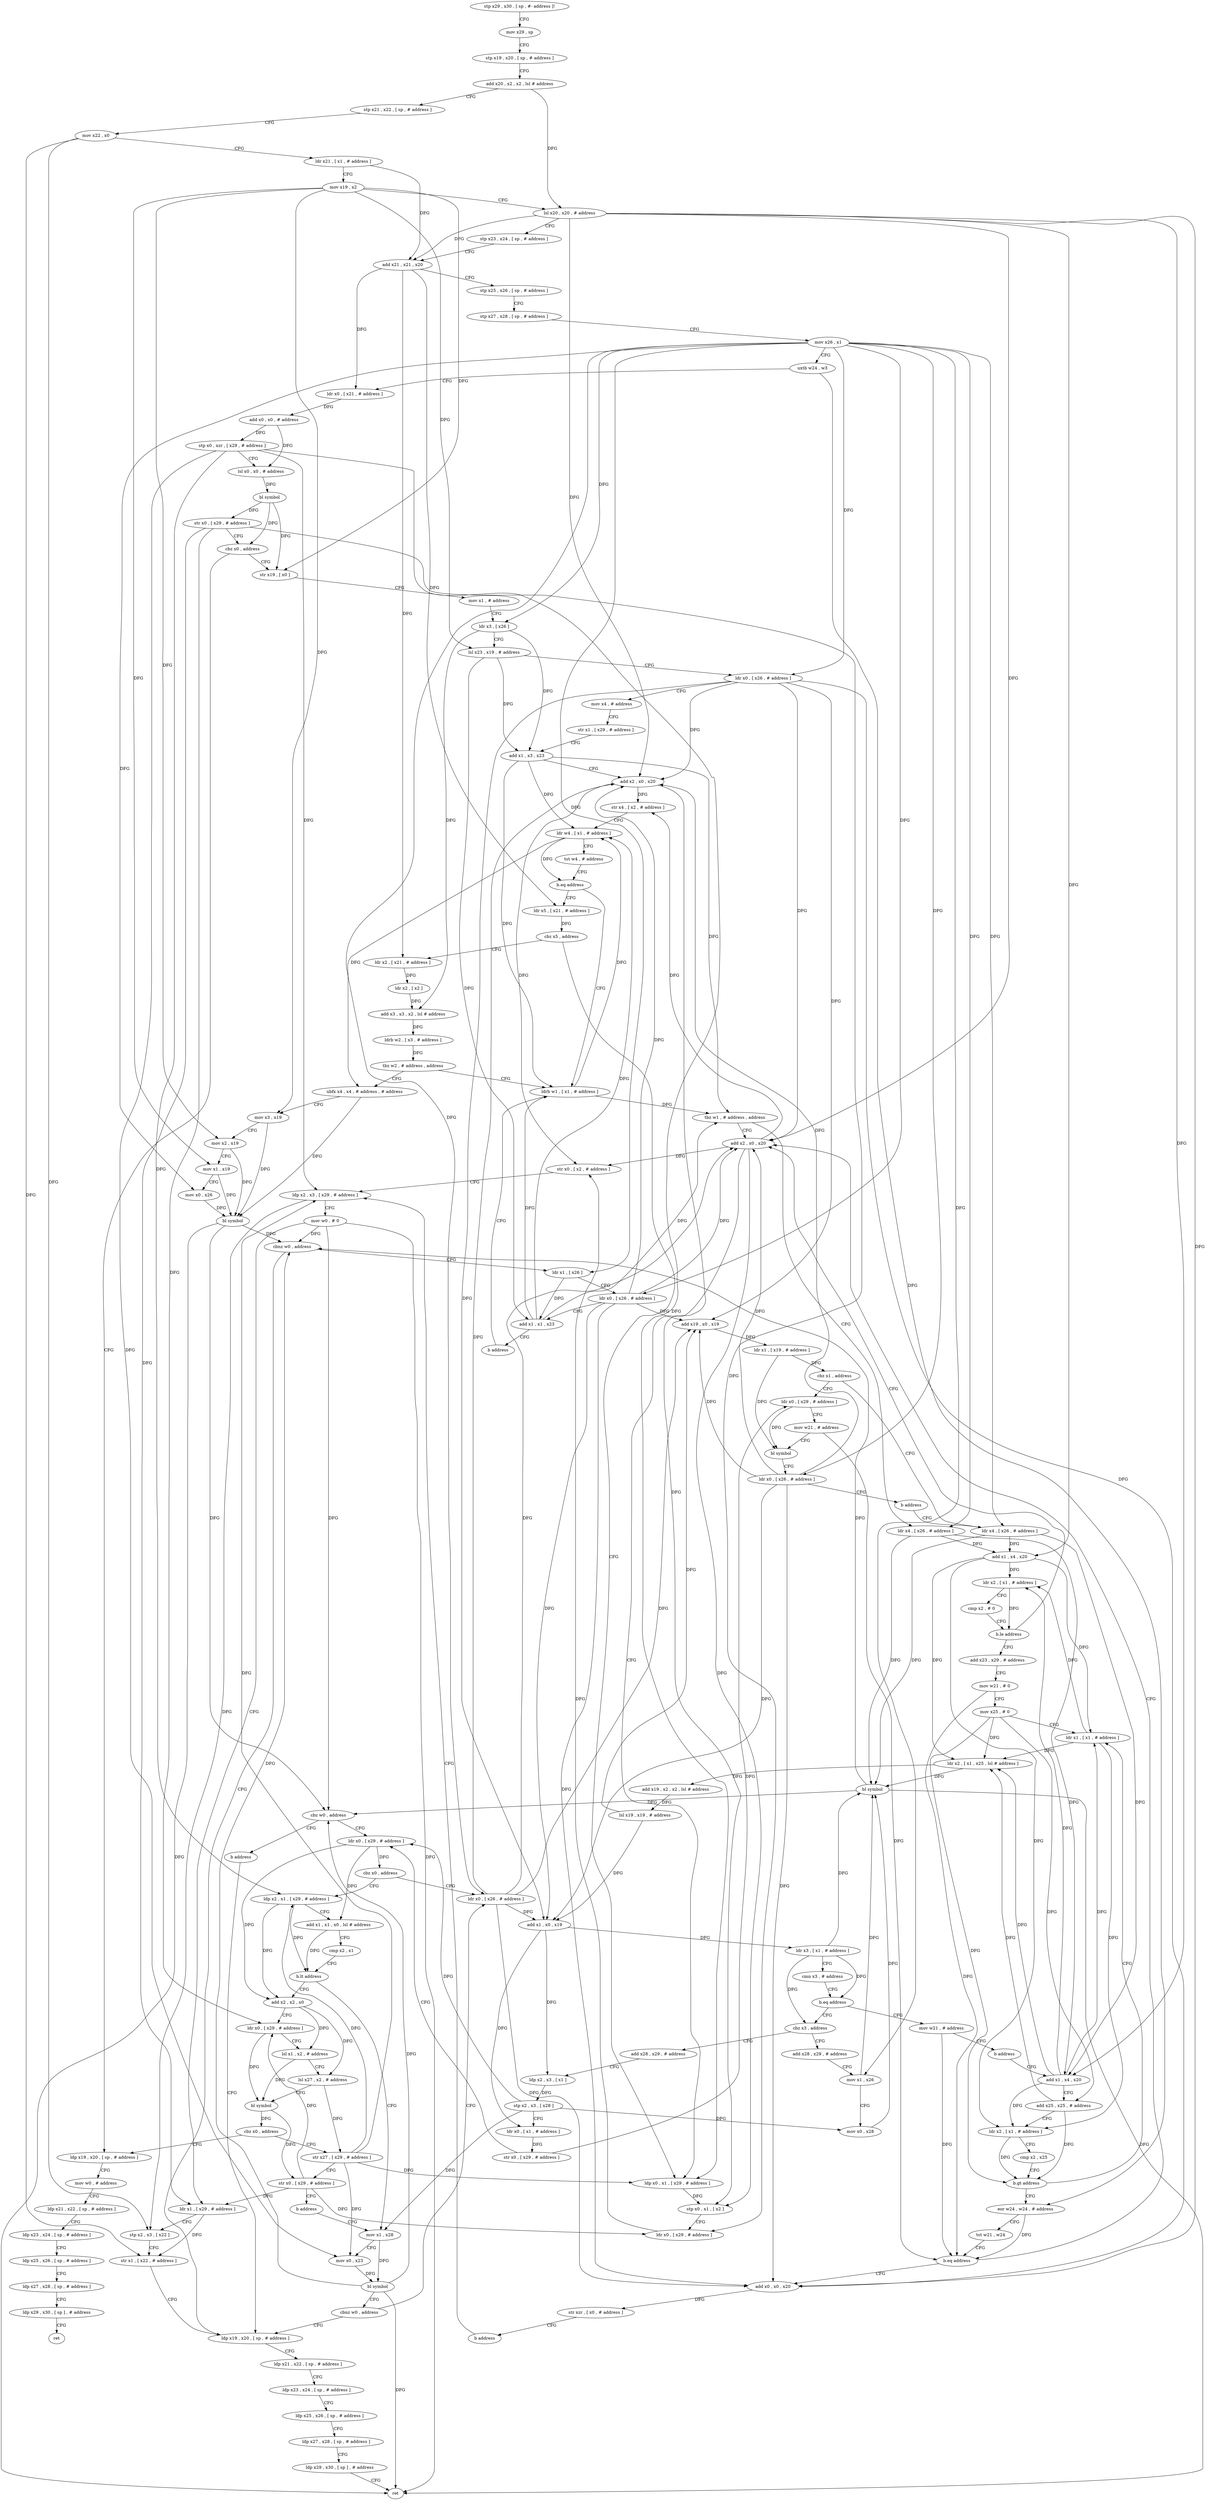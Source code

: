 digraph "func" {
"241304" [label = "stp x29 , x30 , [ sp , #- address ]!" ]
"241308" [label = "mov x29 , sp" ]
"241312" [label = "stp x19 , x20 , [ sp , # address ]" ]
"241316" [label = "add x20 , x2 , x2 , lsl # address" ]
"241320" [label = "stp x21 , x22 , [ sp , # address ]" ]
"241324" [label = "mov x22 , x0" ]
"241328" [label = "ldr x21 , [ x1 , # address ]" ]
"241332" [label = "mov x19 , x2" ]
"241336" [label = "lsl x20 , x20 , # address" ]
"241340" [label = "stp x23 , x24 , [ sp , # address ]" ]
"241344" [label = "add x21 , x21 , x20" ]
"241348" [label = "stp x25 , x26 , [ sp , # address ]" ]
"241352" [label = "stp x27 , x28 , [ sp , # address ]" ]
"241356" [label = "mov x26 , x1" ]
"241360" [label = "uxtb w24 , w3" ]
"241364" [label = "ldr x0 , [ x21 , # address ]" ]
"241368" [label = "add x0 , x0 , # address" ]
"241372" [label = "stp x0 , xzr , [ x29 , # address ]" ]
"241376" [label = "lsl x0 , x0 , # address" ]
"241380" [label = "bl symbol" ]
"241384" [label = "str x0 , [ x29 , # address ]" ]
"241388" [label = "cbz x0 , address" ]
"241888" [label = "ldp x19 , x20 , [ sp , # address ]" ]
"241392" [label = "str x19 , [ x0 ]" ]
"241892" [label = "mov w0 , # address" ]
"241896" [label = "ldp x21 , x22 , [ sp , # address ]" ]
"241900" [label = "ldp x23 , x24 , [ sp , # address ]" ]
"241904" [label = "ldp x25 , x26 , [ sp , # address ]" ]
"241908" [label = "ldp x27 , x28 , [ sp , # address ]" ]
"241912" [label = "ldp x29 , x30 , [ sp ] , # address" ]
"241916" [label = "ret" ]
"241396" [label = "mov x1 , # address" ]
"241400" [label = "ldr x3 , [ x26 ]" ]
"241404" [label = "lsl x23 , x19 , # address" ]
"241408" [label = "ldr x0 , [ x26 , # address ]" ]
"241412" [label = "mov x4 , # address" ]
"241416" [label = "str x1 , [ x29 , # address ]" ]
"241420" [label = "add x1 , x3 , x23" ]
"241424" [label = "add x2 , x0 , x20" ]
"241428" [label = "str x4 , [ x2 , # address ]" ]
"241432" [label = "ldr w4 , [ x1 , # address ]" ]
"241436" [label = "tst w4 , # address" ]
"241440" [label = "b.eq address" ]
"241472" [label = "ldrb w1 , [ x1 , # address ]" ]
"241444" [label = "ldr x5 , [ x21 , # address ]" ]
"241476" [label = "tbz w1 , # address , address" ]
"241696" [label = "add x2 , x0 , x20" ]
"241480" [label = "ldr x4 , [ x26 , # address ]" ]
"241448" [label = "cbz x5 , address" ]
"241700" [label = "ldp x0 , x1 , [ x29 , # address ]" ]
"241452" [label = "ldr x2 , [ x21 , # address ]" ]
"241484" [label = "add x1 , x4 , x20" ]
"241488" [label = "ldr x2 , [ x1 , # address ]" ]
"241492" [label = "cmp x2 , # 0" ]
"241496" [label = "b.le address" ]
"241500" [label = "add x23 , x29 , # address" ]
"241704" [label = "stp x0 , x1 , [ x2 ]" ]
"241708" [label = "ldr x0 , [ x29 , # address ]" ]
"241712" [label = "str x0 , [ x2 , # address ]" ]
"241716" [label = "ldp x2 , x3 , [ x29 , # address ]" ]
"241456" [label = "ldr x2 , [ x2 ]" ]
"241460" [label = "add x3 , x3 , x2 , lsl # address" ]
"241464" [label = "ldrb w2 , [ x3 , # address ]" ]
"241468" [label = "tbz w2 , # address , address" ]
"241840" [label = "ubfx x4 , x4 , # address , # address" ]
"241504" [label = "mov w21 , # 0" ]
"241508" [label = "mov x25 , # 0" ]
"241512" [label = "ldr x1 , [ x1 , # address ]" ]
"241844" [label = "mov x3 , x19" ]
"241848" [label = "mov x2 , x19" ]
"241852" [label = "mov x1 , x19" ]
"241856" [label = "mov x0 , x26" ]
"241860" [label = "bl symbol" ]
"241864" [label = "cbnz w0 , address" ]
"241736" [label = "ldp x19 , x20 , [ sp , # address ]" ]
"241868" [label = "ldr x1 , [ x26 ]" ]
"241768" [label = "mov w21 , # address" ]
"241772" [label = "b address" ]
"241628" [label = "add x1 , x4 , x20" ]
"241544" [label = "cbz x3 , address" ]
"241776" [label = "add x28 , x29 , # address" ]
"241548" [label = "add x28 , x29 , # address" ]
"241740" [label = "ldp x21 , x22 , [ sp , # address ]" ]
"241744" [label = "ldp x23 , x24 , [ sp , # address ]" ]
"241748" [label = "ldp x25 , x26 , [ sp , # address ]" ]
"241752" [label = "ldp x27 , x28 , [ sp , # address ]" ]
"241756" [label = "ldp x29 , x30 , [ sp ] , # address" ]
"241760" [label = "ret" ]
"241872" [label = "ldr x0 , [ x26 , # address ]" ]
"241876" [label = "add x1 , x1 , x23" ]
"241880" [label = "b address" ]
"241632" [label = "add x25 , x25 , # address" ]
"241636" [label = "ldr x2 , [ x1 , # address ]" ]
"241640" [label = "cmp x2 , x25" ]
"241644" [label = "b.gt address" ]
"241648" [label = "eor w24 , w24 , # address" ]
"241780" [label = "mov x1 , x26" ]
"241784" [label = "mov x0 , x28" ]
"241788" [label = "bl symbol" ]
"241792" [label = "cbz w0 , address" ]
"241568" [label = "ldr x0 , [ x29 , # address ]" ]
"241796" [label = "b address" ]
"241552" [label = "ldp x2 , x3 , [ x1 ]" ]
"241556" [label = "stp x2 , x3 , [ x28 ]" ]
"241560" [label = "ldr x0 , [ x1 , # address ]" ]
"241564" [label = "str x0 , [ x29 , # address ]" ]
"241516" [label = "ldr x2 , [ x1 , x25 , lsl # address ]" ]
"241520" [label = "add x19 , x2 , x2 , lsl # address" ]
"241524" [label = "lsl x19 , x19 , # address" ]
"241528" [label = "add x1 , x0 , x19" ]
"241532" [label = "ldr x3 , [ x1 , # address ]" ]
"241536" [label = "cmn x3 , # address" ]
"241540" [label = "b.eq address" ]
"241652" [label = "tst w21 , w24" ]
"241656" [label = "b.eq address" ]
"241660" [label = "add x0 , x0 , x20" ]
"241572" [label = "cbz x0 , address" ]
"241608" [label = "ldr x0 , [ x26 , # address ]" ]
"241576" [label = "ldp x2 , x1 , [ x29 , # address ]" ]
"241612" [label = "add x19 , x0 , x19" ]
"241616" [label = "ldr x1 , [ x19 , # address ]" ]
"241620" [label = "cbz x1 , address" ]
"241672" [label = "ldr x0 , [ x29 , # address ]" ]
"241624" [label = "ldr x4 , [ x26 , # address ]" ]
"241580" [label = "add x1 , x1 , x0 , lsl # address" ]
"241584" [label = "cmp x2 , x1" ]
"241588" [label = "b.lt address" ]
"241800" [label = "add x2 , x2 , x0" ]
"241592" [label = "mov x1 , x28" ]
"241664" [label = "str xzr , [ x0 , # address ]" ]
"241668" [label = "b address" ]
"241676" [label = "mov w21 , # address" ]
"241680" [label = "bl symbol" ]
"241684" [label = "ldr x0 , [ x26 , # address ]" ]
"241688" [label = "b address" ]
"241804" [label = "ldr x0 , [ x29 , # address ]" ]
"241808" [label = "lsl x1 , x2 , # address" ]
"241812" [label = "lsl x27 , x2 , # address" ]
"241816" [label = "bl symbol" ]
"241820" [label = "cbz x0 , address" ]
"241824" [label = "str x27 , [ x29 , # address ]" ]
"241596" [label = "mov x0 , x23" ]
"241600" [label = "bl symbol" ]
"241604" [label = "cbnz w0 , address" ]
"241720" [label = "mov w0 , # 0" ]
"241724" [label = "ldr x1 , [ x29 , # address ]" ]
"241728" [label = "stp x2 , x3 , [ x22 ]" ]
"241732" [label = "str x1 , [ x22 , # address ]" ]
"241828" [label = "str x0 , [ x29 , # address ]" ]
"241832" [label = "b address" ]
"241304" -> "241308" [ label = "CFG" ]
"241308" -> "241312" [ label = "CFG" ]
"241312" -> "241316" [ label = "CFG" ]
"241316" -> "241320" [ label = "CFG" ]
"241316" -> "241336" [ label = "DFG" ]
"241320" -> "241324" [ label = "CFG" ]
"241324" -> "241328" [ label = "CFG" ]
"241324" -> "241728" [ label = "DFG" ]
"241324" -> "241732" [ label = "DFG" ]
"241328" -> "241332" [ label = "CFG" ]
"241328" -> "241344" [ label = "DFG" ]
"241332" -> "241336" [ label = "CFG" ]
"241332" -> "241392" [ label = "DFG" ]
"241332" -> "241404" [ label = "DFG" ]
"241332" -> "241844" [ label = "DFG" ]
"241332" -> "241848" [ label = "DFG" ]
"241332" -> "241852" [ label = "DFG" ]
"241336" -> "241340" [ label = "CFG" ]
"241336" -> "241344" [ label = "DFG" ]
"241336" -> "241424" [ label = "DFG" ]
"241336" -> "241696" [ label = "DFG" ]
"241336" -> "241484" [ label = "DFG" ]
"241336" -> "241628" [ label = "DFG" ]
"241336" -> "241660" [ label = "DFG" ]
"241340" -> "241344" [ label = "CFG" ]
"241344" -> "241348" [ label = "CFG" ]
"241344" -> "241364" [ label = "DFG" ]
"241344" -> "241444" [ label = "DFG" ]
"241344" -> "241452" [ label = "DFG" ]
"241348" -> "241352" [ label = "CFG" ]
"241352" -> "241356" [ label = "CFG" ]
"241356" -> "241360" [ label = "CFG" ]
"241356" -> "241400" [ label = "DFG" ]
"241356" -> "241408" [ label = "DFG" ]
"241356" -> "241480" [ label = "DFG" ]
"241356" -> "241856" [ label = "DFG" ]
"241356" -> "241868" [ label = "DFG" ]
"241356" -> "241872" [ label = "DFG" ]
"241356" -> "241780" [ label = "DFG" ]
"241356" -> "241608" [ label = "DFG" ]
"241356" -> "241684" [ label = "DFG" ]
"241356" -> "241624" [ label = "DFG" ]
"241360" -> "241364" [ label = "CFG" ]
"241360" -> "241648" [ label = "DFG" ]
"241364" -> "241368" [ label = "DFG" ]
"241368" -> "241372" [ label = "DFG" ]
"241368" -> "241376" [ label = "DFG" ]
"241372" -> "241376" [ label = "CFG" ]
"241372" -> "241700" [ label = "DFG" ]
"241372" -> "241716" [ label = "DFG" ]
"241372" -> "241576" [ label = "DFG" ]
"241372" -> "241596" [ label = "DFG" ]
"241376" -> "241380" [ label = "DFG" ]
"241380" -> "241384" [ label = "DFG" ]
"241380" -> "241388" [ label = "DFG" ]
"241380" -> "241392" [ label = "DFG" ]
"241384" -> "241388" [ label = "CFG" ]
"241384" -> "241708" [ label = "DFG" ]
"241384" -> "241724" [ label = "DFG" ]
"241384" -> "241804" [ label = "DFG" ]
"241388" -> "241888" [ label = "CFG" ]
"241388" -> "241392" [ label = "CFG" ]
"241888" -> "241892" [ label = "CFG" ]
"241392" -> "241396" [ label = "CFG" ]
"241892" -> "241896" [ label = "CFG" ]
"241896" -> "241900" [ label = "CFG" ]
"241900" -> "241904" [ label = "CFG" ]
"241904" -> "241908" [ label = "CFG" ]
"241908" -> "241912" [ label = "CFG" ]
"241912" -> "241916" [ label = "CFG" ]
"241396" -> "241400" [ label = "CFG" ]
"241400" -> "241404" [ label = "CFG" ]
"241400" -> "241420" [ label = "DFG" ]
"241400" -> "241460" [ label = "DFG" ]
"241404" -> "241408" [ label = "CFG" ]
"241404" -> "241420" [ label = "DFG" ]
"241404" -> "241876" [ label = "DFG" ]
"241408" -> "241412" [ label = "CFG" ]
"241408" -> "241424" [ label = "DFG" ]
"241408" -> "241696" [ label = "DFG" ]
"241408" -> "241528" [ label = "DFG" ]
"241408" -> "241660" [ label = "DFG" ]
"241408" -> "241612" [ label = "DFG" ]
"241412" -> "241416" [ label = "CFG" ]
"241416" -> "241420" [ label = "CFG" ]
"241420" -> "241424" [ label = "CFG" ]
"241420" -> "241432" [ label = "DFG" ]
"241420" -> "241472" [ label = "DFG" ]
"241420" -> "241476" [ label = "DFG" ]
"241424" -> "241428" [ label = "DFG" ]
"241424" -> "241704" [ label = "DFG" ]
"241424" -> "241712" [ label = "DFG" ]
"241428" -> "241432" [ label = "CFG" ]
"241432" -> "241436" [ label = "CFG" ]
"241432" -> "241440" [ label = "DFG" ]
"241432" -> "241840" [ label = "DFG" ]
"241436" -> "241440" [ label = "CFG" ]
"241440" -> "241472" [ label = "CFG" ]
"241440" -> "241444" [ label = "CFG" ]
"241472" -> "241476" [ label = "DFG" ]
"241472" -> "241432" [ label = "DFG" ]
"241444" -> "241448" [ label = "DFG" ]
"241476" -> "241696" [ label = "CFG" ]
"241476" -> "241480" [ label = "CFG" ]
"241696" -> "241700" [ label = "CFG" ]
"241696" -> "241428" [ label = "DFG" ]
"241696" -> "241704" [ label = "DFG" ]
"241696" -> "241712" [ label = "DFG" ]
"241480" -> "241484" [ label = "DFG" ]
"241480" -> "241628" [ label = "DFG" ]
"241480" -> "241788" [ label = "DFG" ]
"241448" -> "241700" [ label = "CFG" ]
"241448" -> "241452" [ label = "CFG" ]
"241700" -> "241704" [ label = "DFG" ]
"241452" -> "241456" [ label = "DFG" ]
"241484" -> "241488" [ label = "DFG" ]
"241484" -> "241512" [ label = "DFG" ]
"241484" -> "241516" [ label = "DFG" ]
"241484" -> "241636" [ label = "DFG" ]
"241488" -> "241492" [ label = "CFG" ]
"241488" -> "241496" [ label = "DFG" ]
"241492" -> "241496" [ label = "CFG" ]
"241496" -> "241696" [ label = "CFG" ]
"241496" -> "241500" [ label = "CFG" ]
"241500" -> "241504" [ label = "CFG" ]
"241704" -> "241708" [ label = "CFG" ]
"241708" -> "241712" [ label = "DFG" ]
"241712" -> "241716" [ label = "CFG" ]
"241716" -> "241720" [ label = "CFG" ]
"241716" -> "241728" [ label = "DFG" ]
"241456" -> "241460" [ label = "DFG" ]
"241460" -> "241464" [ label = "DFG" ]
"241464" -> "241468" [ label = "DFG" ]
"241468" -> "241840" [ label = "CFG" ]
"241468" -> "241472" [ label = "CFG" ]
"241840" -> "241844" [ label = "CFG" ]
"241840" -> "241860" [ label = "DFG" ]
"241504" -> "241508" [ label = "CFG" ]
"241504" -> "241656" [ label = "DFG" ]
"241508" -> "241512" [ label = "CFG" ]
"241508" -> "241516" [ label = "DFG" ]
"241508" -> "241632" [ label = "DFG" ]
"241508" -> "241644" [ label = "DFG" ]
"241512" -> "241516" [ label = "DFG" ]
"241512" -> "241488" [ label = "DFG" ]
"241512" -> "241636" [ label = "DFG" ]
"241844" -> "241848" [ label = "CFG" ]
"241844" -> "241860" [ label = "DFG" ]
"241848" -> "241852" [ label = "CFG" ]
"241848" -> "241860" [ label = "DFG" ]
"241852" -> "241856" [ label = "CFG" ]
"241852" -> "241860" [ label = "DFG" ]
"241856" -> "241860" [ label = "DFG" ]
"241860" -> "241864" [ label = "DFG" ]
"241860" -> "241760" [ label = "DFG" ]
"241860" -> "241792" [ label = "DFG" ]
"241864" -> "241736" [ label = "CFG" ]
"241864" -> "241868" [ label = "CFG" ]
"241736" -> "241740" [ label = "CFG" ]
"241868" -> "241872" [ label = "CFG" ]
"241868" -> "241876" [ label = "DFG" ]
"241768" -> "241772" [ label = "CFG" ]
"241768" -> "241656" [ label = "DFG" ]
"241772" -> "241628" [ label = "CFG" ]
"241628" -> "241632" [ label = "CFG" ]
"241628" -> "241488" [ label = "DFG" ]
"241628" -> "241512" [ label = "DFG" ]
"241628" -> "241516" [ label = "DFG" ]
"241628" -> "241636" [ label = "DFG" ]
"241544" -> "241776" [ label = "CFG" ]
"241544" -> "241548" [ label = "CFG" ]
"241776" -> "241780" [ label = "CFG" ]
"241548" -> "241552" [ label = "CFG" ]
"241740" -> "241744" [ label = "CFG" ]
"241744" -> "241748" [ label = "CFG" ]
"241748" -> "241752" [ label = "CFG" ]
"241752" -> "241756" [ label = "CFG" ]
"241756" -> "241760" [ label = "CFG" ]
"241872" -> "241876" [ label = "CFG" ]
"241872" -> "241424" [ label = "DFG" ]
"241872" -> "241696" [ label = "DFG" ]
"241872" -> "241528" [ label = "DFG" ]
"241872" -> "241660" [ label = "DFG" ]
"241872" -> "241612" [ label = "DFG" ]
"241876" -> "241880" [ label = "CFG" ]
"241876" -> "241432" [ label = "DFG" ]
"241876" -> "241472" [ label = "DFG" ]
"241876" -> "241476" [ label = "DFG" ]
"241880" -> "241472" [ label = "CFG" ]
"241632" -> "241636" [ label = "CFG" ]
"241632" -> "241516" [ label = "DFG" ]
"241632" -> "241644" [ label = "DFG" ]
"241636" -> "241640" [ label = "CFG" ]
"241636" -> "241644" [ label = "DFG" ]
"241640" -> "241644" [ label = "CFG" ]
"241644" -> "241512" [ label = "CFG" ]
"241644" -> "241648" [ label = "CFG" ]
"241648" -> "241652" [ label = "CFG" ]
"241648" -> "241656" [ label = "DFG" ]
"241780" -> "241784" [ label = "CFG" ]
"241780" -> "241788" [ label = "DFG" ]
"241784" -> "241788" [ label = "DFG" ]
"241788" -> "241792" [ label = "DFG" ]
"241788" -> "241864" [ label = "DFG" ]
"241788" -> "241760" [ label = "DFG" ]
"241792" -> "241568" [ label = "CFG" ]
"241792" -> "241796" [ label = "CFG" ]
"241568" -> "241572" [ label = "DFG" ]
"241568" -> "241580" [ label = "DFG" ]
"241568" -> "241800" [ label = "DFG" ]
"241796" -> "241736" [ label = "CFG" ]
"241552" -> "241556" [ label = "DFG" ]
"241556" -> "241560" [ label = "CFG" ]
"241556" -> "241784" [ label = "DFG" ]
"241556" -> "241568" [ label = "DFG" ]
"241556" -> "241592" [ label = "DFG" ]
"241560" -> "241564" [ label = "DFG" ]
"241564" -> "241568" [ label = "CFG" ]
"241564" -> "241672" [ label = "DFG" ]
"241516" -> "241520" [ label = "DFG" ]
"241516" -> "241788" [ label = "DFG" ]
"241520" -> "241524" [ label = "DFG" ]
"241524" -> "241528" [ label = "DFG" ]
"241524" -> "241612" [ label = "DFG" ]
"241528" -> "241532" [ label = "DFG" ]
"241528" -> "241552" [ label = "DFG" ]
"241528" -> "241560" [ label = "DFG" ]
"241532" -> "241536" [ label = "CFG" ]
"241532" -> "241540" [ label = "DFG" ]
"241532" -> "241544" [ label = "DFG" ]
"241532" -> "241788" [ label = "DFG" ]
"241536" -> "241540" [ label = "CFG" ]
"241540" -> "241768" [ label = "CFG" ]
"241540" -> "241544" [ label = "CFG" ]
"241652" -> "241656" [ label = "CFG" ]
"241656" -> "241696" [ label = "CFG" ]
"241656" -> "241660" [ label = "CFG" ]
"241660" -> "241664" [ label = "DFG" ]
"241572" -> "241608" [ label = "CFG" ]
"241572" -> "241576" [ label = "CFG" ]
"241608" -> "241612" [ label = "DFG" ]
"241608" -> "241424" [ label = "DFG" ]
"241608" -> "241696" [ label = "DFG" ]
"241608" -> "241528" [ label = "DFG" ]
"241608" -> "241660" [ label = "DFG" ]
"241576" -> "241580" [ label = "CFG" ]
"241576" -> "241588" [ label = "DFG" ]
"241576" -> "241800" [ label = "DFG" ]
"241612" -> "241616" [ label = "DFG" ]
"241616" -> "241620" [ label = "DFG" ]
"241616" -> "241680" [ label = "DFG" ]
"241620" -> "241672" [ label = "CFG" ]
"241620" -> "241624" [ label = "CFG" ]
"241672" -> "241676" [ label = "CFG" ]
"241672" -> "241680" [ label = "DFG" ]
"241624" -> "241628" [ label = "DFG" ]
"241624" -> "241788" [ label = "DFG" ]
"241624" -> "241484" [ label = "DFG" ]
"241580" -> "241584" [ label = "CFG" ]
"241580" -> "241588" [ label = "DFG" ]
"241584" -> "241588" [ label = "CFG" ]
"241588" -> "241800" [ label = "CFG" ]
"241588" -> "241592" [ label = "CFG" ]
"241800" -> "241804" [ label = "CFG" ]
"241800" -> "241808" [ label = "DFG" ]
"241800" -> "241812" [ label = "DFG" ]
"241592" -> "241596" [ label = "CFG" ]
"241592" -> "241600" [ label = "DFG" ]
"241664" -> "241668" [ label = "CFG" ]
"241668" -> "241716" [ label = "CFG" ]
"241676" -> "241680" [ label = "CFG" ]
"241676" -> "241656" [ label = "DFG" ]
"241680" -> "241684" [ label = "CFG" ]
"241684" -> "241688" [ label = "CFG" ]
"241684" -> "241424" [ label = "DFG" ]
"241684" -> "241696" [ label = "DFG" ]
"241684" -> "241528" [ label = "DFG" ]
"241684" -> "241660" [ label = "DFG" ]
"241684" -> "241612" [ label = "DFG" ]
"241688" -> "241624" [ label = "CFG" ]
"241804" -> "241808" [ label = "CFG" ]
"241804" -> "241816" [ label = "DFG" ]
"241808" -> "241812" [ label = "CFG" ]
"241808" -> "241816" [ label = "DFG" ]
"241812" -> "241816" [ label = "CFG" ]
"241812" -> "241824" [ label = "DFG" ]
"241816" -> "241820" [ label = "DFG" ]
"241816" -> "241828" [ label = "DFG" ]
"241820" -> "241888" [ label = "CFG" ]
"241820" -> "241824" [ label = "CFG" ]
"241824" -> "241828" [ label = "CFG" ]
"241824" -> "241700" [ label = "DFG" ]
"241824" -> "241716" [ label = "DFG" ]
"241824" -> "241576" [ label = "DFG" ]
"241824" -> "241596" [ label = "DFG" ]
"241596" -> "241600" [ label = "DFG" ]
"241600" -> "241604" [ label = "CFG" ]
"241600" -> "241864" [ label = "DFG" ]
"241600" -> "241792" [ label = "DFG" ]
"241600" -> "241760" [ label = "DFG" ]
"241604" -> "241736" [ label = "CFG" ]
"241604" -> "241608" [ label = "CFG" ]
"241720" -> "241724" [ label = "CFG" ]
"241720" -> "241864" [ label = "DFG" ]
"241720" -> "241760" [ label = "DFG" ]
"241720" -> "241792" [ label = "DFG" ]
"241724" -> "241728" [ label = "CFG" ]
"241724" -> "241732" [ label = "DFG" ]
"241728" -> "241732" [ label = "CFG" ]
"241732" -> "241736" [ label = "CFG" ]
"241828" -> "241832" [ label = "CFG" ]
"241828" -> "241708" [ label = "DFG" ]
"241828" -> "241724" [ label = "DFG" ]
"241828" -> "241804" [ label = "DFG" ]
"241832" -> "241592" [ label = "CFG" ]
}
